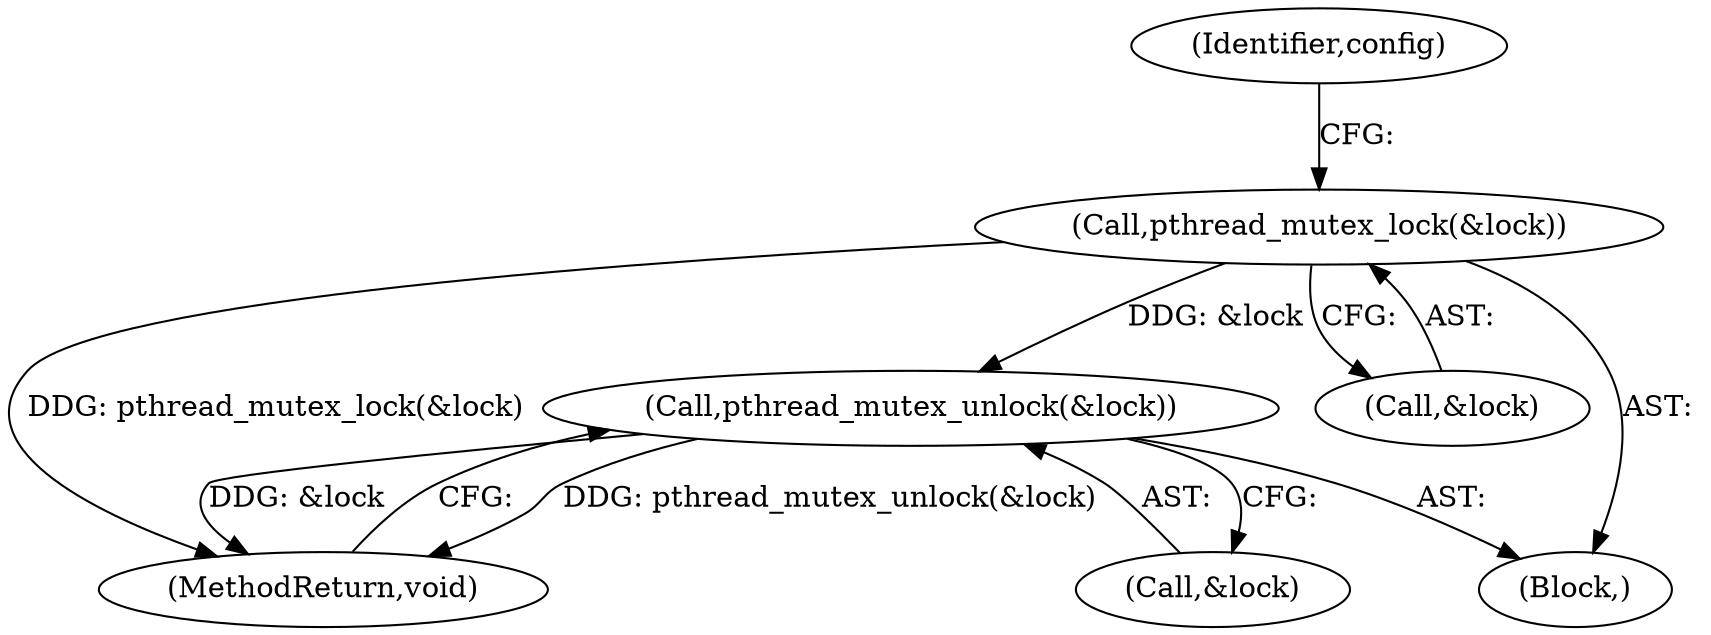 digraph "1_Android_d77f1999ecece56c1cbb333f4ddc26f0b5bac2c5@API" {
"1000113" [label="(Call,pthread_mutex_lock(&lock))"];
"1000119" [label="(Call,pthread_mutex_unlock(&lock))"];
"1000102" [label="(Block,)"];
"1000117" [label="(Identifier,config)"];
"1000113" [label="(Call,pthread_mutex_lock(&lock))"];
"1000119" [label="(Call,pthread_mutex_unlock(&lock))"];
"1000120" [label="(Call,&lock)"];
"1000114" [label="(Call,&lock)"];
"1000122" [label="(MethodReturn,void)"];
"1000113" -> "1000102"  [label="AST: "];
"1000113" -> "1000114"  [label="CFG: "];
"1000114" -> "1000113"  [label="AST: "];
"1000117" -> "1000113"  [label="CFG: "];
"1000113" -> "1000122"  [label="DDG: pthread_mutex_lock(&lock)"];
"1000113" -> "1000119"  [label="DDG: &lock"];
"1000119" -> "1000102"  [label="AST: "];
"1000119" -> "1000120"  [label="CFG: "];
"1000120" -> "1000119"  [label="AST: "];
"1000122" -> "1000119"  [label="CFG: "];
"1000119" -> "1000122"  [label="DDG: pthread_mutex_unlock(&lock)"];
"1000119" -> "1000122"  [label="DDG: &lock"];
}
